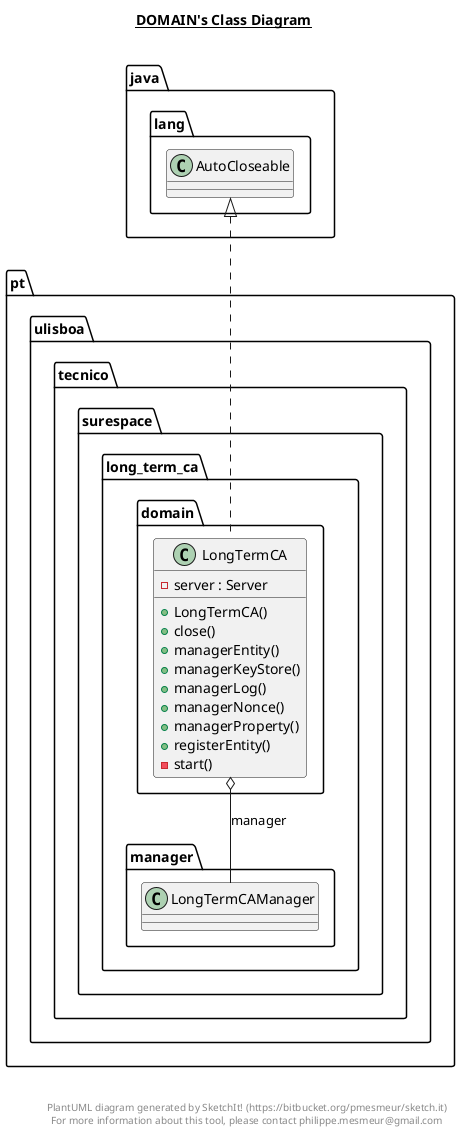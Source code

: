 @startuml

title __DOMAIN's Class Diagram__\n

  namespace pt.ulisboa.tecnico.surespace.long_term_ca {
    namespace domain {
      class pt.ulisboa.tecnico.surespace.long_term_ca.domain.LongTermCA {
          - server : Server
          + LongTermCA()
          + close()
          + managerEntity()
          + managerKeyStore()
          + managerLog()
          + managerNonce()
          + managerProperty()
          + registerEntity()
          - start()
      }
    }
  }
  

  pt.ulisboa.tecnico.surespace.long_term_ca.domain.LongTermCA .up.|> java.lang.AutoCloseable
  pt.ulisboa.tecnico.surespace.long_term_ca.domain.LongTermCA o-- pt.ulisboa.tecnico.surespace.long_term_ca.manager.LongTermCAManager : manager


right footer


PlantUML diagram generated by SketchIt! (https://bitbucket.org/pmesmeur/sketch.it)
For more information about this tool, please contact philippe.mesmeur@gmail.com
endfooter

@enduml
